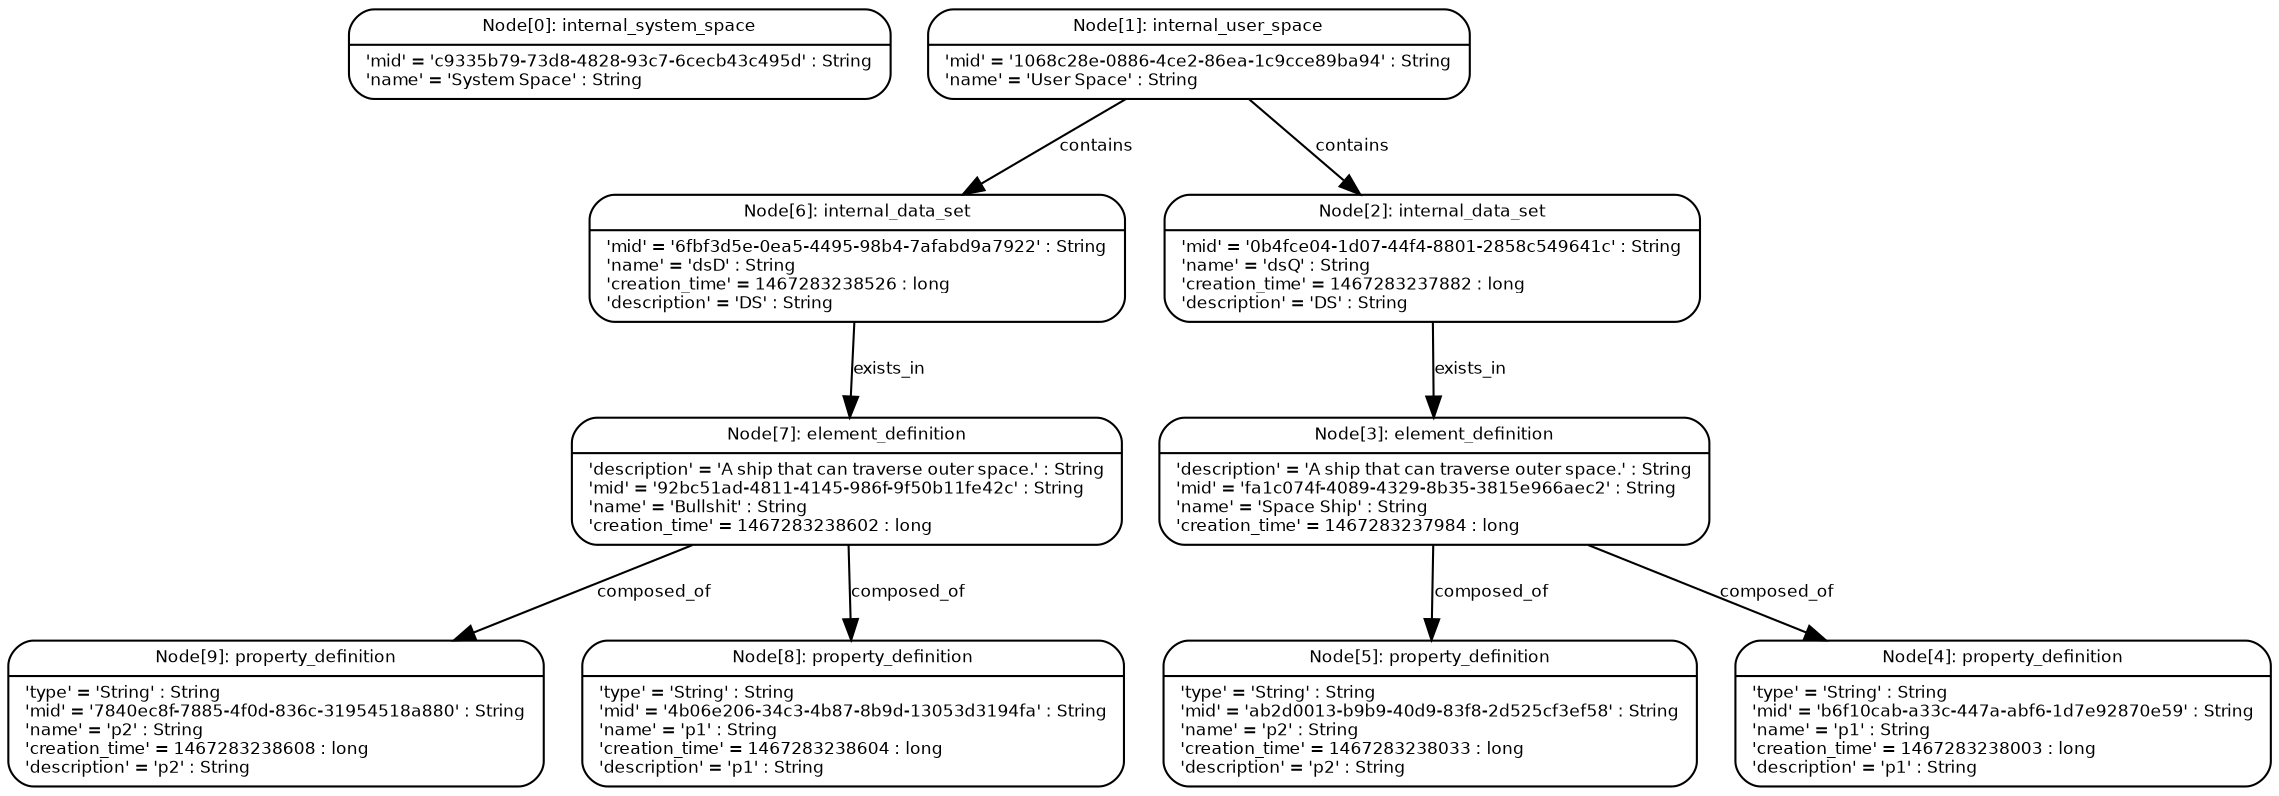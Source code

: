digraph Neo {
  node [
    fontsize = "8"
    shape = "Mrecord"
    fontname = "Bitstream Vera Sans"
  ]
  edge [
    fontname = "Bitstream Vera Sans"
    fontsize = "8"
  ]
  N0 [
    label = "{Node\[0\]: internal_system_space|'mid' = 'c9335b79-73d8-4828-93c7-6cecb43c495d' : String\l'name' = 'System Space' : String\l}"
  ]
  N1 [
    label = "{Node\[1\]: internal_user_space|'mid' = '1068c28e-0886-4ce2-86ea-1c9cce89ba94' : String\l'name' = 'User Space' : String\l}"
  ]
  N1 -> N6 [
    label = "contains\n"
  ]
  N1 -> N2 [
    label = "contains\n"
  ]
  N2 [
    label = "{Node\[2\]: internal_data_set|'mid' = '0b4fce04-1d07-44f4-8801-2858c549641c' : String\l'name' = 'dsQ' : String\l'creation_time' = 1467283237882 : long\l'description' = 'DS' : String\l}"
  ]
  N2 -> N3 [
    label = "exists_in\n"
  ]
  N3 [
    label = "{Node\[3\]: element_definition|'description' = 'A ship that can traverse outer space.' : String\l'mid' = 'fa1c074f-4089-4329-8b35-3815e966aec2' : String\l'name' = 'Space Ship' : String\l'creation_time' = 1467283237984 : long\l}"
  ]
  N3 -> N5 [
    label = "composed_of\n"
  ]
  N3 -> N4 [
    label = "composed_of\n"
  ]
  N4 [
    label = "{Node\[4\]: property_definition|'type' = 'String' : String\l'mid' = 'b6f10cab-a33c-447a-abf6-1d7e92870e59' : String\l'name' = 'p1' : String\l'creation_time' = 1467283238003 : long\l'description' = 'p1' : String\l}"
  ]
  N5 [
    label = "{Node\[5\]: property_definition|'type' = 'String' : String\l'mid' = 'ab2d0013-b9b9-40d9-83f8-2d525cf3ef58' : String\l'name' = 'p2' : String\l'creation_time' = 1467283238033 : long\l'description' = 'p2' : String\l}"
  ]
  N6 [
    label = "{Node\[6\]: internal_data_set|'mid' = '6fbf3d5e-0ea5-4495-98b4-7afabd9a7922' : String\l'name' = 'dsD' : String\l'creation_time' = 1467283238526 : long\l'description' = 'DS' : String\l}"
  ]
  N6 -> N7 [
    label = "exists_in\n"
  ]
  N7 [
    label = "{Node\[7\]: element_definition|'description' = 'A ship that can traverse outer space.' : String\l'mid' = '92bc51ad-4811-4145-986f-9f50b11fe42c' : String\l'name' = 'Bullshit' : String\l'creation_time' = 1467283238602 : long\l}"
  ]
  N7 -> N9 [
    label = "composed_of\n"
  ]
  N7 -> N8 [
    label = "composed_of\n"
  ]
  N8 [
    label = "{Node\[8\]: property_definition|'type' = 'String' : String\l'mid' = '4b06e206-34c3-4b87-8b9d-13053d3194fa' : String\l'name' = 'p1' : String\l'creation_time' = 1467283238604 : long\l'description' = 'p1' : String\l}"
  ]
  N9 [
    label = "{Node\[9\]: property_definition|'type' = 'String' : String\l'mid' = '7840ec8f-7885-4f0d-836c-31954518a880' : String\l'name' = 'p2' : String\l'creation_time' = 1467283238608 : long\l'description' = 'p2' : String\l}"
  ]
}
